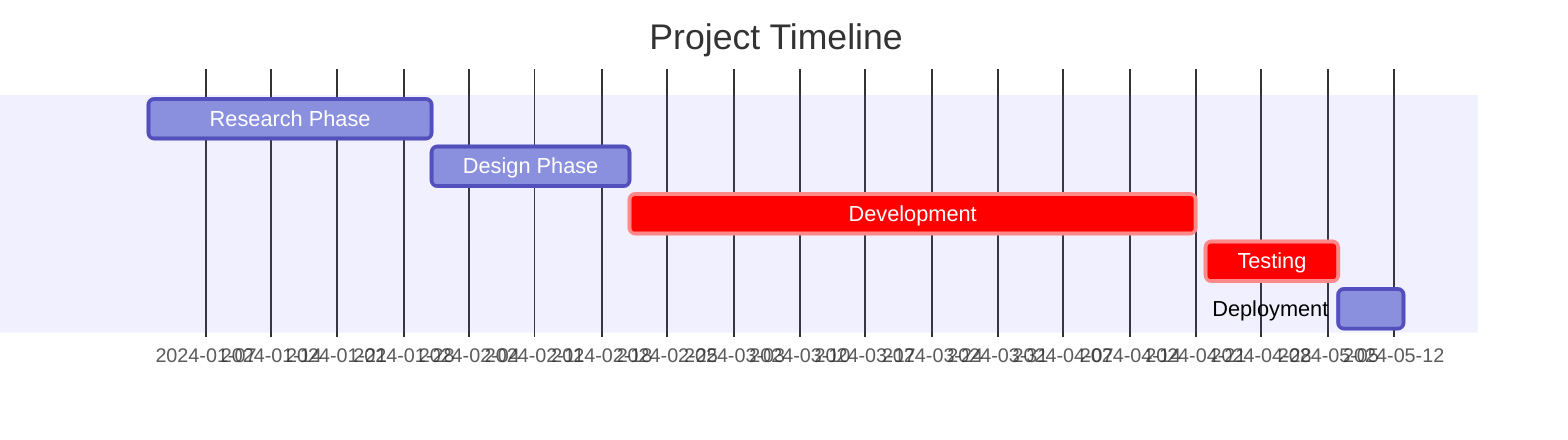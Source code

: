 gantt
    title Project Timeline
    dateFormat  YYYY-MM-DD
    axisFormat  %Y-%m-%d
    Research Phase :research, 2024-01-01, 30d
    Design Phase :design, 2024-01-31, 21d
    Development :crit, development, 2024-02-21, 60d
    Testing :crit, testing, 2024-04-22, 14d
    Deployment :deployment, 2024-05-06, 7d